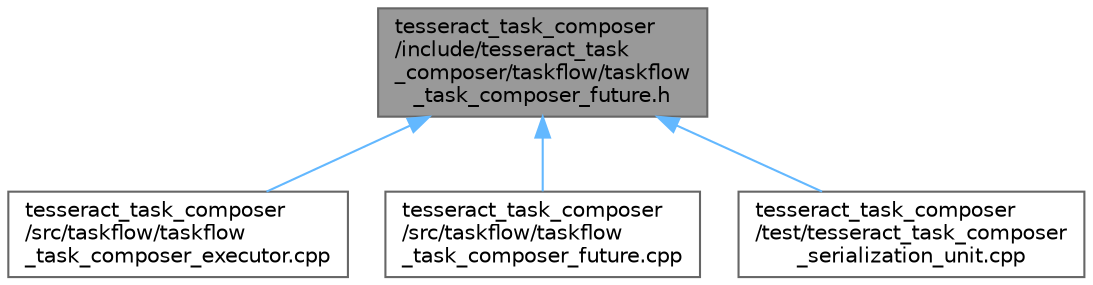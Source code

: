 digraph "tesseract_task_composer/include/tesseract_task_composer/taskflow/taskflow_task_composer_future.h"
{
 // LATEX_PDF_SIZE
  bgcolor="transparent";
  edge [fontname=Helvetica,fontsize=10,labelfontname=Helvetica,labelfontsize=10];
  node [fontname=Helvetica,fontsize=10,shape=box,height=0.2,width=0.4];
  Node1 [label="tesseract_task_composer\l/include/tesseract_task\l_composer/taskflow/taskflow\l_task_composer_future.h",height=0.2,width=0.4,color="gray40", fillcolor="grey60", style="filled", fontcolor="black",tooltip="A taskflow task composer future implementation."];
  Node1 -> Node2 [dir="back",color="steelblue1",style="solid"];
  Node2 [label="tesseract_task_composer\l/src/taskflow/taskflow\l_task_composer_executor.cpp",height=0.2,width=0.4,color="grey40", fillcolor="white", style="filled",URL="$d1/d42/taskflow__task__composer__executor_8cpp.html",tooltip=" "];
  Node1 -> Node3 [dir="back",color="steelblue1",style="solid"];
  Node3 [label="tesseract_task_composer\l/src/taskflow/taskflow\l_task_composer_future.cpp",height=0.2,width=0.4,color="grey40", fillcolor="white", style="filled",URL="$d8/db1/taskflow__task__composer__future_8cpp.html",tooltip="A taskflow task composer future implementation."];
  Node1 -> Node4 [dir="back",color="steelblue1",style="solid"];
  Node4 [label="tesseract_task_composer\l/test/tesseract_task_composer\l_serialization_unit.cpp",height=0.2,width=0.4,color="grey40", fillcolor="white", style="filled",URL="$d6/da6/tesseract__task__composer__serialization__unit_8cpp.html",tooltip=" "];
}
